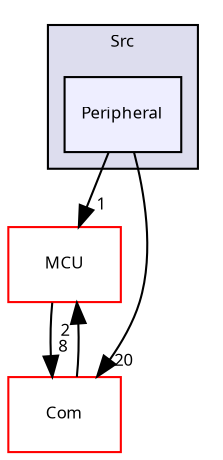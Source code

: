 digraph "Src/Peripheral" {
  compound=true
  node [ fontsize="8", fontname="Sans"];
  edge [ labelfontsize="8", labelfontname="Sans"];
  subgraph clusterdir_413f4e031a85da0d68269c6fd2f76e1c {
    graph [ bgcolor="#ddddee", pencolor="black", label="Src" fontname="Sans", fontsize="8", URL="dir_413f4e031a85da0d68269c6fd2f76e1c.html"]
  dir_9d19931e8a62fc8e40ff785eef64c7fb [shape=box, label="Peripheral", style="filled", fillcolor="#eeeeff", pencolor="black", URL="dir_9d19931e8a62fc8e40ff785eef64c7fb.html"];
  }
  dir_9c07b6f6cc004f3a3b80dfa585542b38 [shape=box label="MCU" fillcolor="white" style="filled" color="red" URL="dir_9c07b6f6cc004f3a3b80dfa585542b38.html"];
  dir_bd6076192d431881978bb9a63bffcd65 [shape=box label="Com" fillcolor="white" style="filled" color="red" URL="dir_bd6076192d431881978bb9a63bffcd65.html"];
  dir_9d19931e8a62fc8e40ff785eef64c7fb->dir_9c07b6f6cc004f3a3b80dfa585542b38 [headlabel="1", labeldistance=1.5 headhref="dir_000037_000026.html"];
  dir_9d19931e8a62fc8e40ff785eef64c7fb->dir_bd6076192d431881978bb9a63bffcd65 [headlabel="20", labeldistance=1.5 headhref="dir_000037_000001.html"];
  dir_9c07b6f6cc004f3a3b80dfa585542b38->dir_bd6076192d431881978bb9a63bffcd65 [headlabel="8", labeldistance=1.5 headhref="dir_000026_000001.html"];
  dir_bd6076192d431881978bb9a63bffcd65->dir_9c07b6f6cc004f3a3b80dfa585542b38 [headlabel="2", labeldistance=1.5 headhref="dir_000001_000026.html"];
}
